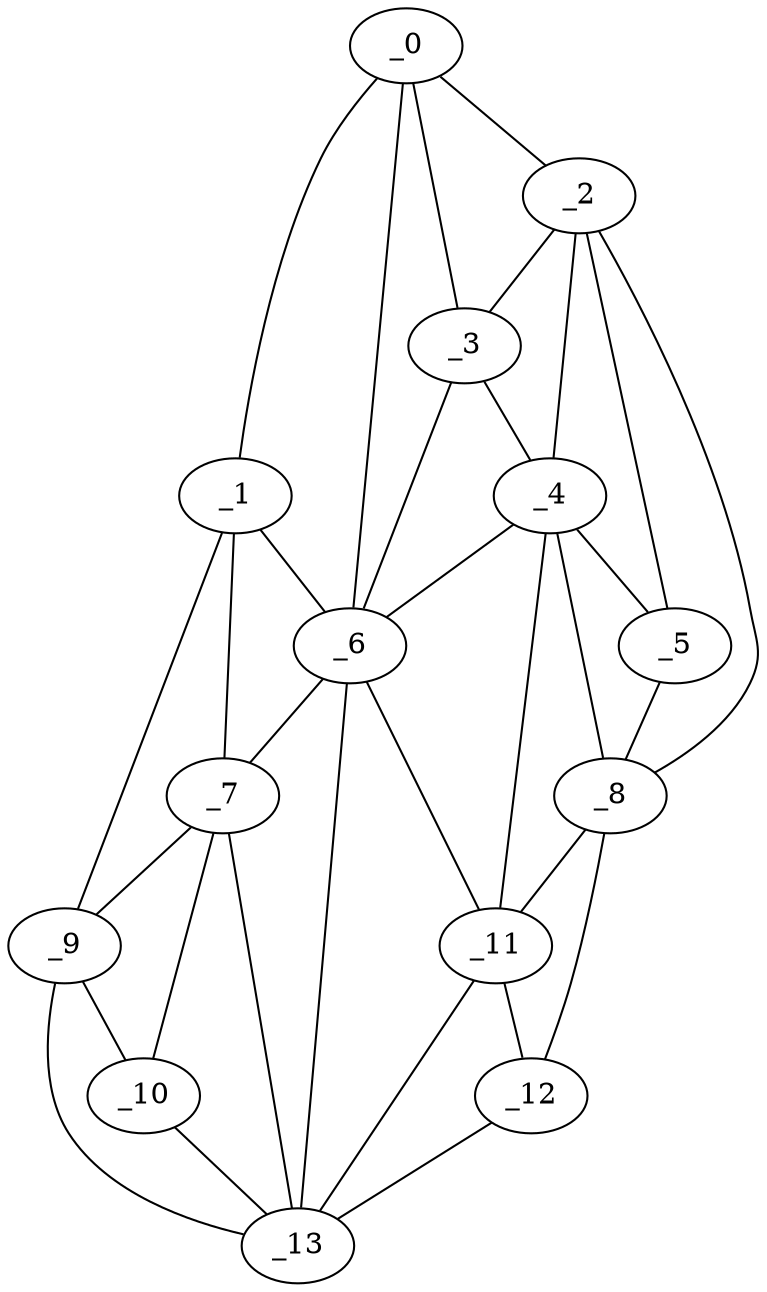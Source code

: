 graph "obj43__10.gxl" {
	_0	 [x=5,
		y=15];
	_1	 [x=25,
		y=6];
	_0 -- _1	 [valence=1];
	_2	 [x=59,
		y=99];
	_0 -- _2	 [valence=1];
	_3	 [x=61,
		y=88];
	_0 -- _3	 [valence=2];
	_6	 [x=74,
		y=43];
	_0 -- _6	 [valence=1];
	_1 -- _6	 [valence=2];
	_7	 [x=78,
		y=36];
	_1 -- _7	 [valence=2];
	_9	 [x=89,
		y=16];
	_1 -- _9	 [valence=1];
	_2 -- _3	 [valence=2];
	_4	 [x=70,
		y=91];
	_2 -- _4	 [valence=2];
	_5	 [x=72,
		y=97];
	_2 -- _5	 [valence=1];
	_8	 [x=79,
		y=96];
	_2 -- _8	 [valence=1];
	_3 -- _4	 [valence=2];
	_3 -- _6	 [valence=2];
	_4 -- _5	 [valence=2];
	_4 -- _6	 [valence=2];
	_4 -- _8	 [valence=2];
	_11	 [x=93,
		y=82];
	_4 -- _11	 [valence=2];
	_5 -- _8	 [valence=2];
	_6 -- _7	 [valence=2];
	_6 -- _11	 [valence=2];
	_13	 [x=110,
		y=34];
	_6 -- _13	 [valence=2];
	_7 -- _9	 [valence=2];
	_10	 [x=93,
		y=24];
	_7 -- _10	 [valence=1];
	_7 -- _13	 [valence=2];
	_8 -- _11	 [valence=2];
	_12	 [x=94,
		y=89];
	_8 -- _12	 [valence=1];
	_9 -- _10	 [valence=2];
	_9 -- _13	 [valence=1];
	_10 -- _13	 [valence=2];
	_11 -- _12	 [valence=1];
	_11 -- _13	 [valence=2];
	_12 -- _13	 [valence=1];
}
